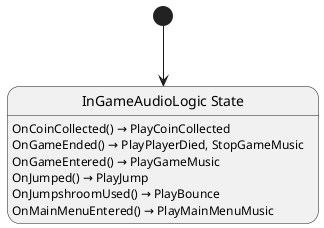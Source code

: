 @startuml InGameAudioLogic
state "InGameAudioLogic State" as GameDemo_InGameAudioLogic_State {
  GameDemo_InGameAudioLogic_State : OnCoinCollected() → PlayCoinCollected
  GameDemo_InGameAudioLogic_State : OnGameEnded() → PlayPlayerDied, StopGameMusic
  GameDemo_InGameAudioLogic_State : OnGameEntered() → PlayGameMusic
  GameDemo_InGameAudioLogic_State : OnJumped() → PlayJump
  GameDemo_InGameAudioLogic_State : OnJumpshroomUsed() → PlayBounce
  GameDemo_InGameAudioLogic_State : OnMainMenuEntered() → PlayMainMenuMusic
}
[*] --> GameDemo_InGameAudioLogic_State
@enduml